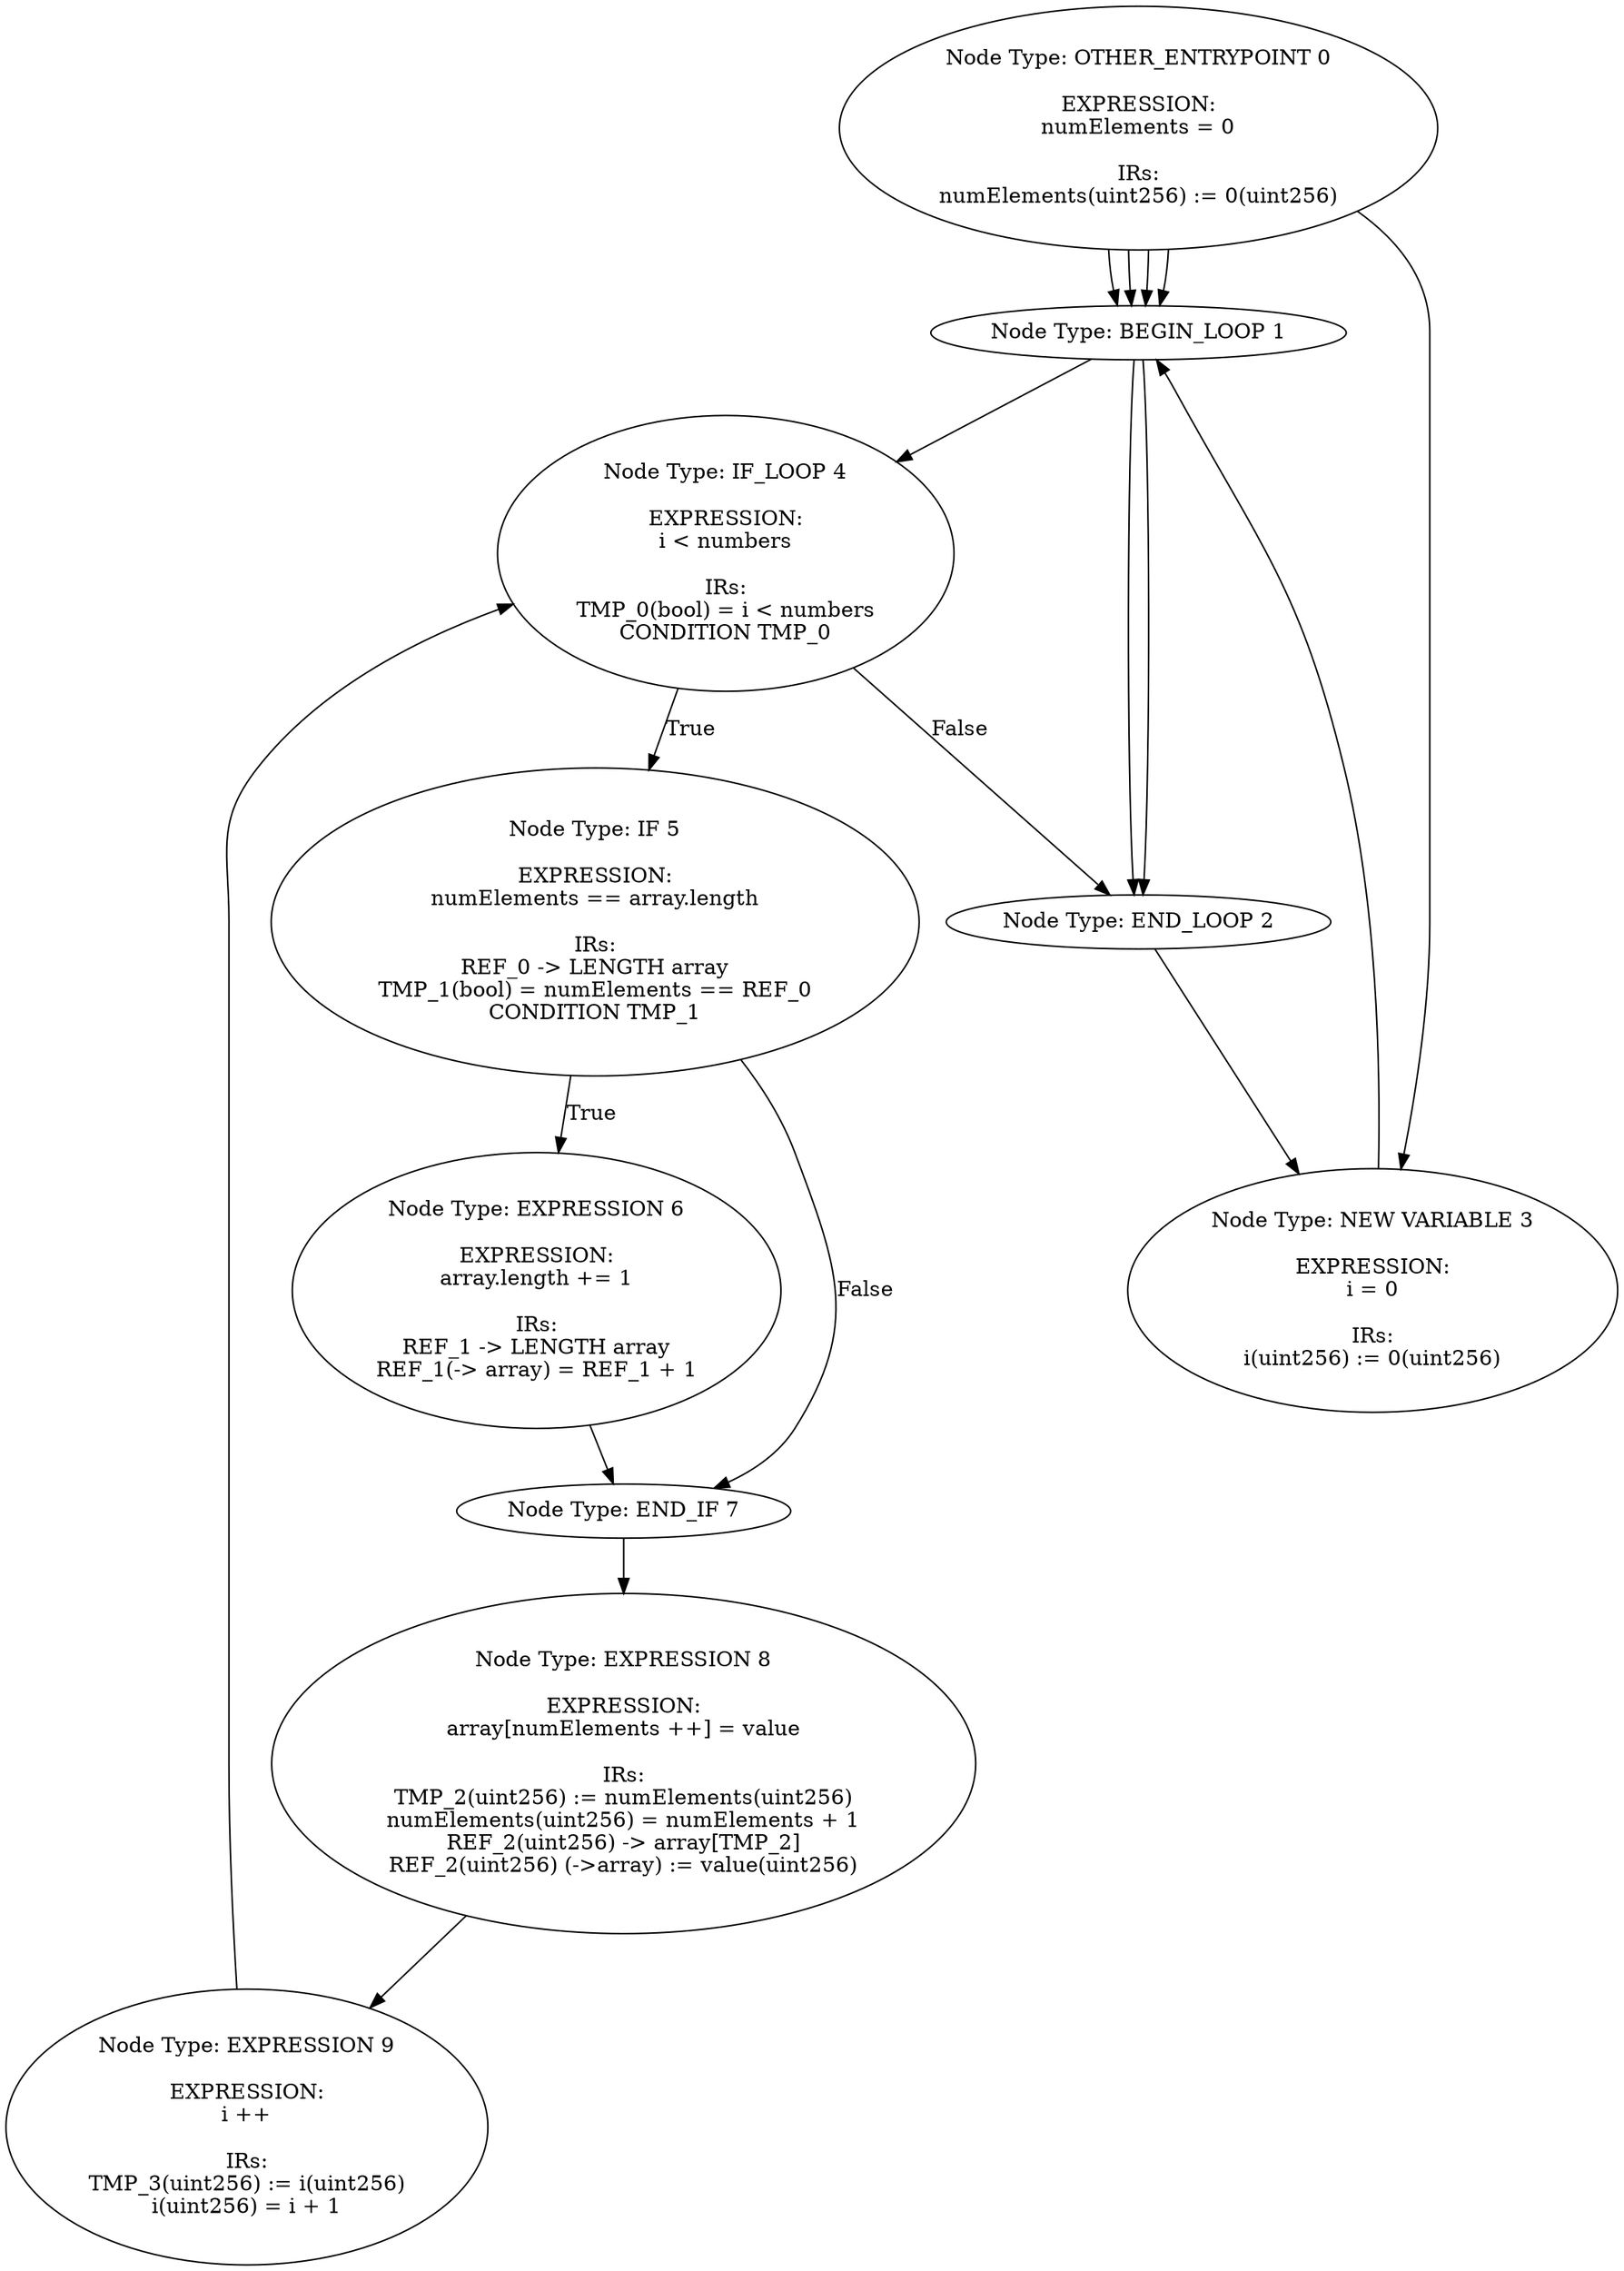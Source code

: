 digraph CFG {
0[label="Node Type: ENTRY_POINT 0
"];
0->1;
1[label="Node Type: EXPRESSION 1

EXPRESSION:
require(bool)(numElements > 1500)

IRs:
TMP_4(bool) = numElements > 1500
TMP_5(None) = SOLIDITY_CALL require(bool)(TMP_4)"];
1->2;
2[label="Node Type: EXPRESSION 2

EXPRESSION:
numElements = 0

IRs:
numElements(uint256) := 0(uint256)"];
0[label="Node Type: ENTRY_POINT 0
"];
0->1;
1[label="Node Type: EXPRESSION 1

EXPRESSION:
require(bool)(numElements > 1500)

IRs:
TMP_6(bool) = numElements > 1500
TMP_7(None) = SOLIDITY_CALL require(bool)(TMP_6)"];
1->2;
2[label="Node Type: EXPRESSION 2

EXPRESSION:
array = new uint256[](0)

IRs:
TMP_9(uint256[])  = new uint256[](0)
array(uint256[]) = ['TMP_9(uint256[])']"];
2->3;
3[label="Node Type: EXPRESSION 3

EXPRESSION:
numElements = 0

IRs:
numElements(uint256) := 0(uint256)"];
0[label="Node Type: ENTRY_POINT 0
"];
0->1;
1[label="Node Type: RETURN 1

EXPRESSION:
numElements

IRs:
RETURN numElements"];
0[label="Node Type: ENTRY_POINT 0
"];
0->1;
1[label="Node Type: RETURN 1

EXPRESSION:
array.length

IRs:
REF_3 -> LENGTH array
RETURN REF_3"];
0[label="Node Type: ENTRY_POINT 0
"];
0->3;
1[label="Node Type: BEGIN_LOOP 1
"];
1->4;
2[label="Node Type: END_LOOP 2
"];
3[label="Node Type: NEW VARIABLE 3

EXPRESSION:
i = 0

IRs:
i(uint256) := 0(uint256)"];
3->1;
4[label="Node Type: IF_LOOP 4

EXPRESSION:
i < numbers

IRs:
TMP_0(bool) = i < numbers
CONDITION TMP_0"];
4->5[label="True"];
4->2[label="False"];
5[label="Node Type: IF 5

EXPRESSION:
numElements == array.length

IRs:
REF_0 -> LENGTH array
TMP_1(bool) = numElements == REF_0
CONDITION TMP_1"];
5->6[label="True"];
5->7[label="False"];
6[label="Node Type: EXPRESSION 6

EXPRESSION:
array.length += 1

IRs:
REF_1 -> LENGTH array
REF_1(-> array) = REF_1 + 1"];
6->7;
7[label="Node Type: END_IF 7
"];
7->8;
8[label="Node Type: EXPRESSION 8

EXPRESSION:
array[numElements ++] = value

IRs:
TMP_2(uint256) := numElements(uint256)
numElements(uint256) = numElements + 1
REF_2(uint256) -> array[TMP_2]
REF_2(uint256) (->array) := value(uint256)"];
8->9;
9[label="Node Type: EXPRESSION 9

EXPRESSION:
i ++

IRs:
TMP_3(uint256) := i(uint256)
i(uint256) = i + 1"];
9->4;
0[label="Node Type: OTHER_ENTRYPOINT 0

EXPRESSION:
numElements = 0

IRs:
numElements(uint256) := 0(uint256)"];
}
